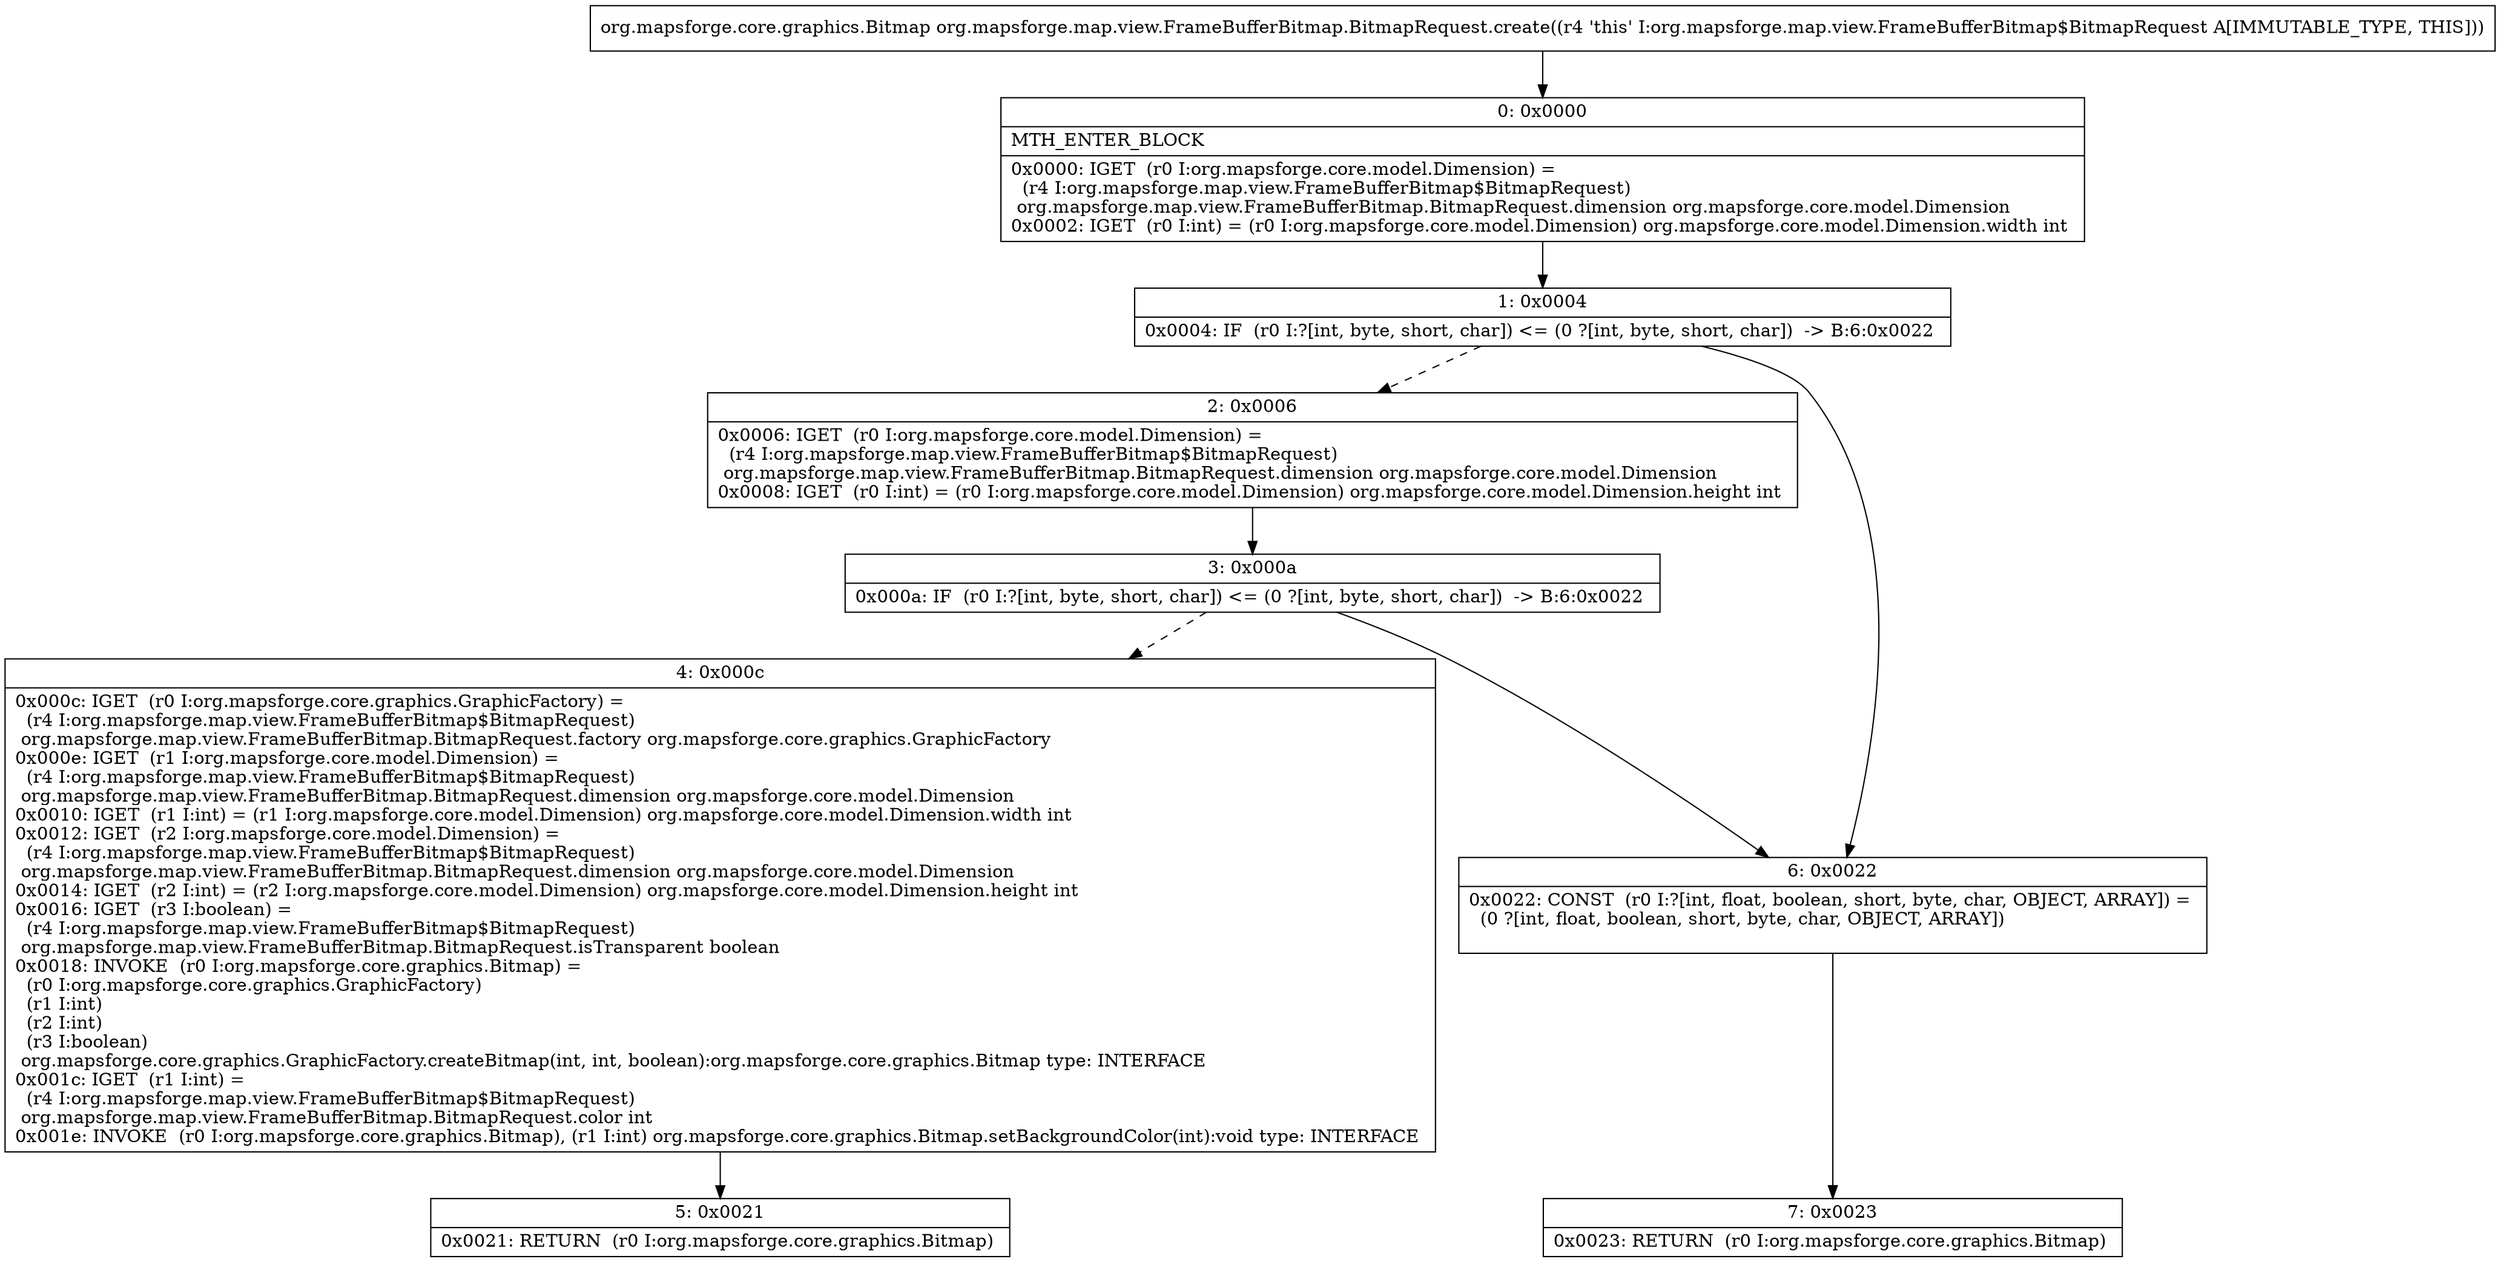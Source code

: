 digraph "CFG fororg.mapsforge.map.view.FrameBufferBitmap.BitmapRequest.create()Lorg\/mapsforge\/core\/graphics\/Bitmap;" {
Node_0 [shape=record,label="{0\:\ 0x0000|MTH_ENTER_BLOCK\l|0x0000: IGET  (r0 I:org.mapsforge.core.model.Dimension) = \l  (r4 I:org.mapsforge.map.view.FrameBufferBitmap$BitmapRequest)\l org.mapsforge.map.view.FrameBufferBitmap.BitmapRequest.dimension org.mapsforge.core.model.Dimension \l0x0002: IGET  (r0 I:int) = (r0 I:org.mapsforge.core.model.Dimension) org.mapsforge.core.model.Dimension.width int \l}"];
Node_1 [shape=record,label="{1\:\ 0x0004|0x0004: IF  (r0 I:?[int, byte, short, char]) \<= (0 ?[int, byte, short, char])  \-\> B:6:0x0022 \l}"];
Node_2 [shape=record,label="{2\:\ 0x0006|0x0006: IGET  (r0 I:org.mapsforge.core.model.Dimension) = \l  (r4 I:org.mapsforge.map.view.FrameBufferBitmap$BitmapRequest)\l org.mapsforge.map.view.FrameBufferBitmap.BitmapRequest.dimension org.mapsforge.core.model.Dimension \l0x0008: IGET  (r0 I:int) = (r0 I:org.mapsforge.core.model.Dimension) org.mapsforge.core.model.Dimension.height int \l}"];
Node_3 [shape=record,label="{3\:\ 0x000a|0x000a: IF  (r0 I:?[int, byte, short, char]) \<= (0 ?[int, byte, short, char])  \-\> B:6:0x0022 \l}"];
Node_4 [shape=record,label="{4\:\ 0x000c|0x000c: IGET  (r0 I:org.mapsforge.core.graphics.GraphicFactory) = \l  (r4 I:org.mapsforge.map.view.FrameBufferBitmap$BitmapRequest)\l org.mapsforge.map.view.FrameBufferBitmap.BitmapRequest.factory org.mapsforge.core.graphics.GraphicFactory \l0x000e: IGET  (r1 I:org.mapsforge.core.model.Dimension) = \l  (r4 I:org.mapsforge.map.view.FrameBufferBitmap$BitmapRequest)\l org.mapsforge.map.view.FrameBufferBitmap.BitmapRequest.dimension org.mapsforge.core.model.Dimension \l0x0010: IGET  (r1 I:int) = (r1 I:org.mapsforge.core.model.Dimension) org.mapsforge.core.model.Dimension.width int \l0x0012: IGET  (r2 I:org.mapsforge.core.model.Dimension) = \l  (r4 I:org.mapsforge.map.view.FrameBufferBitmap$BitmapRequest)\l org.mapsforge.map.view.FrameBufferBitmap.BitmapRequest.dimension org.mapsforge.core.model.Dimension \l0x0014: IGET  (r2 I:int) = (r2 I:org.mapsforge.core.model.Dimension) org.mapsforge.core.model.Dimension.height int \l0x0016: IGET  (r3 I:boolean) = \l  (r4 I:org.mapsforge.map.view.FrameBufferBitmap$BitmapRequest)\l org.mapsforge.map.view.FrameBufferBitmap.BitmapRequest.isTransparent boolean \l0x0018: INVOKE  (r0 I:org.mapsforge.core.graphics.Bitmap) = \l  (r0 I:org.mapsforge.core.graphics.GraphicFactory)\l  (r1 I:int)\l  (r2 I:int)\l  (r3 I:boolean)\l org.mapsforge.core.graphics.GraphicFactory.createBitmap(int, int, boolean):org.mapsforge.core.graphics.Bitmap type: INTERFACE \l0x001c: IGET  (r1 I:int) = \l  (r4 I:org.mapsforge.map.view.FrameBufferBitmap$BitmapRequest)\l org.mapsforge.map.view.FrameBufferBitmap.BitmapRequest.color int \l0x001e: INVOKE  (r0 I:org.mapsforge.core.graphics.Bitmap), (r1 I:int) org.mapsforge.core.graphics.Bitmap.setBackgroundColor(int):void type: INTERFACE \l}"];
Node_5 [shape=record,label="{5\:\ 0x0021|0x0021: RETURN  (r0 I:org.mapsforge.core.graphics.Bitmap) \l}"];
Node_6 [shape=record,label="{6\:\ 0x0022|0x0022: CONST  (r0 I:?[int, float, boolean, short, byte, char, OBJECT, ARRAY]) = \l  (0 ?[int, float, boolean, short, byte, char, OBJECT, ARRAY])\l \l}"];
Node_7 [shape=record,label="{7\:\ 0x0023|0x0023: RETURN  (r0 I:org.mapsforge.core.graphics.Bitmap) \l}"];
MethodNode[shape=record,label="{org.mapsforge.core.graphics.Bitmap org.mapsforge.map.view.FrameBufferBitmap.BitmapRequest.create((r4 'this' I:org.mapsforge.map.view.FrameBufferBitmap$BitmapRequest A[IMMUTABLE_TYPE, THIS])) }"];
MethodNode -> Node_0;
Node_0 -> Node_1;
Node_1 -> Node_2[style=dashed];
Node_1 -> Node_6;
Node_2 -> Node_3;
Node_3 -> Node_4[style=dashed];
Node_3 -> Node_6;
Node_4 -> Node_5;
Node_6 -> Node_7;
}

